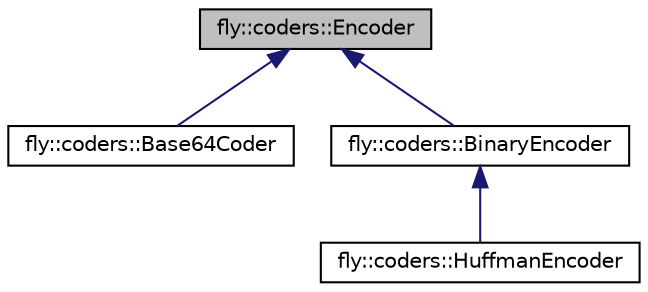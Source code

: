 digraph "fly::coders::Encoder"
{
 // LATEX_PDF_SIZE
  edge [fontname="Helvetica",fontsize="10",labelfontname="Helvetica",labelfontsize="10"];
  node [fontname="Helvetica",fontsize="10",shape=record];
  Node1 [label="fly::coders::Encoder",height=0.2,width=0.4,color="black", fillcolor="grey75", style="filled", fontcolor="black",tooltip=" "];
  Node1 -> Node2 [dir="back",color="midnightblue",fontsize="10",style="solid",fontname="Helvetica"];
  Node2 [label="fly::coders::Base64Coder",height=0.2,width=0.4,color="black", fillcolor="white", style="filled",URL="$classfly_1_1coders_1_1_base64_coder.html",tooltip=" "];
  Node1 -> Node3 [dir="back",color="midnightblue",fontsize="10",style="solid",fontname="Helvetica"];
  Node3 [label="fly::coders::BinaryEncoder",height=0.2,width=0.4,color="black", fillcolor="white", style="filled",URL="$classfly_1_1coders_1_1_binary_encoder.html",tooltip=" "];
  Node3 -> Node4 [dir="back",color="midnightblue",fontsize="10",style="solid",fontname="Helvetica"];
  Node4 [label="fly::coders::HuffmanEncoder",height=0.2,width=0.4,color="black", fillcolor="white", style="filled",URL="$classfly_1_1coders_1_1_huffman_encoder.html",tooltip=" "];
}
